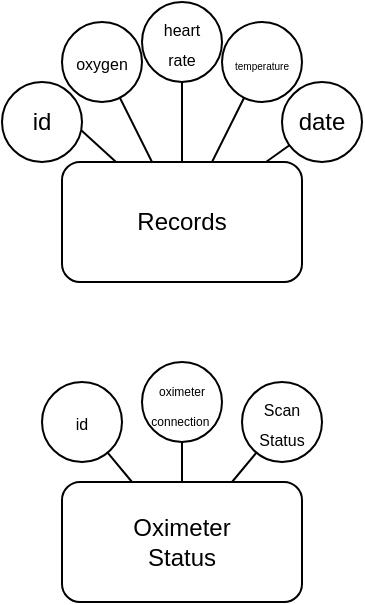 <mxfile>
    <diagram id="YIbJxekxWqDR6zOgEykr" name="Página-1">
        <mxGraphModel dx="514" dy="510" grid="1" gridSize="10" guides="1" tooltips="1" connect="1" arrows="1" fold="1" page="1" pageScale="1" pageWidth="827" pageHeight="1169" math="0" shadow="0">
            <root>
                <mxCell id="0"/>
                <mxCell id="1" parent="0"/>
                <mxCell id="2" value="Records" style="rounded=1;whiteSpace=wrap;html=1;" parent="1" vertex="1">
                    <mxGeometry x="90" y="120" width="120" height="60" as="geometry"/>
                </mxCell>
                <mxCell id="3" value="Oximeter&lt;br&gt;Status" style="rounded=1;whiteSpace=wrap;html=1;" parent="1" vertex="1">
                    <mxGeometry x="90" y="280" width="120" height="60" as="geometry"/>
                </mxCell>
                <mxCell id="7" style="edgeStyle=none;html=1;exitX=0.98;exitY=0.595;exitDx=0;exitDy=0;strokeColor=default;endArrow=none;endFill=0;exitPerimeter=0;" parent="1" source="6" target="2" edge="1">
                    <mxGeometry relative="1" as="geometry"/>
                </mxCell>
                <mxCell id="6" value="id" style="ellipse;whiteSpace=wrap;html=1;aspect=fixed;" parent="1" vertex="1">
                    <mxGeometry x="60" y="80" width="40" height="40" as="geometry"/>
                </mxCell>
                <mxCell id="9" value="&lt;font style=&quot;font-size: 8px&quot;&gt;oxygen&lt;/font&gt;" style="ellipse;whiteSpace=wrap;html=1;aspect=fixed;" parent="1" vertex="1">
                    <mxGeometry x="90" y="50" width="40" height="40" as="geometry"/>
                </mxCell>
                <mxCell id="10" style="edgeStyle=none;html=1;strokeColor=default;endArrow=none;endFill=0;" parent="1" source="9" target="2" edge="1">
                    <mxGeometry relative="1" as="geometry">
                        <mxPoint x="100" y="102.822" as="targetPoint"/>
                    </mxGeometry>
                </mxCell>
                <mxCell id="11" value="&lt;font style=&quot;font-size: 8px&quot;&gt;heart&lt;br&gt;rate&lt;br&gt;&lt;/font&gt;" style="ellipse;whiteSpace=wrap;html=1;aspect=fixed;" parent="1" vertex="1">
                    <mxGeometry x="130" y="40" width="40" height="40" as="geometry"/>
                </mxCell>
                <mxCell id="12" style="edgeStyle=none;html=1;strokeColor=default;endArrow=none;endFill=0;" parent="1" source="11" target="2" edge="1">
                    <mxGeometry relative="1" as="geometry">
                        <mxPoint x="170" y="82.822" as="targetPoint"/>
                    </mxGeometry>
                </mxCell>
                <mxCell id="13" value="&lt;font style=&quot;font-size: 5px&quot;&gt;temperature&lt;/font&gt;" style="ellipse;whiteSpace=wrap;html=1;aspect=fixed;align=center;" parent="1" vertex="1">
                    <mxGeometry x="170" y="50" width="40" height="40" as="geometry"/>
                </mxCell>
                <mxCell id="14" style="edgeStyle=none;html=1;strokeColor=default;endArrow=none;endFill=0;" parent="1" source="13" target="2" edge="1">
                    <mxGeometry relative="1" as="geometry">
                        <mxPoint x="250" y="92.822" as="targetPoint"/>
                    </mxGeometry>
                </mxCell>
                <mxCell id="15" value="&lt;font style=&quot;font-size: 12px&quot;&gt;date&lt;/font&gt;" style="ellipse;whiteSpace=wrap;html=1;aspect=fixed;" parent="1" vertex="1">
                    <mxGeometry x="200" y="80" width="40" height="40" as="geometry"/>
                </mxCell>
                <mxCell id="16" style="edgeStyle=none;html=1;strokeColor=default;endArrow=none;endFill=0;" parent="1" source="15" target="2" edge="1">
                    <mxGeometry relative="1" as="geometry">
                        <mxPoint x="290" y="142.822" as="targetPoint"/>
                    </mxGeometry>
                </mxCell>
                <mxCell id="18" value="&lt;font style=&quot;font-size: 6px&quot;&gt;oximeter&lt;br&gt;&lt;span style=&quot;text-align: left&quot;&gt;connection&lt;/span&gt;&lt;span style=&quot;padding: 0px ; margin: 0px ; text-align: left&quot;&gt;&amp;nbsp;&lt;/span&gt;&lt;br&gt;&lt;/font&gt;" style="ellipse;whiteSpace=wrap;html=1;aspect=fixed;" parent="1" vertex="1">
                    <mxGeometry x="130" y="220" width="40" height="40" as="geometry"/>
                </mxCell>
                <mxCell id="19" style="edgeStyle=none;html=1;strokeColor=default;endArrow=none;endFill=0;" parent="1" source="18" edge="1">
                    <mxGeometry relative="1" as="geometry">
                        <mxPoint x="150" y="280" as="targetPoint"/>
                    </mxGeometry>
                </mxCell>
                <mxCell id="20" value="&lt;font style=&quot;font-size: 8px&quot;&gt;id&lt;br&gt;&lt;/font&gt;" style="ellipse;whiteSpace=wrap;html=1;aspect=fixed;" parent="1" vertex="1">
                    <mxGeometry x="80" y="230" width="40" height="40" as="geometry"/>
                </mxCell>
                <mxCell id="21" style="edgeStyle=none;html=1;strokeColor=default;endArrow=none;endFill=0;" parent="1" source="20" target="3" edge="1">
                    <mxGeometry relative="1" as="geometry">
                        <mxPoint x="80" y="290" as="targetPoint"/>
                    </mxGeometry>
                </mxCell>
                <mxCell id="22" value="&lt;font style=&quot;font-size: 8px&quot;&gt;Scan&lt;br&gt;Status&lt;br&gt;&lt;/font&gt;" style="ellipse;whiteSpace=wrap;html=1;aspect=fixed;" parent="1" vertex="1">
                    <mxGeometry x="180" y="230" width="40" height="40" as="geometry"/>
                </mxCell>
                <mxCell id="23" style="edgeStyle=none;html=1;strokeColor=default;endArrow=none;endFill=0;" parent="1" source="22" target="3" edge="1">
                    <mxGeometry relative="1" as="geometry">
                        <mxPoint x="220" y="290" as="targetPoint"/>
                    </mxGeometry>
                </mxCell>
            </root>
        </mxGraphModel>
    </diagram>
</mxfile>